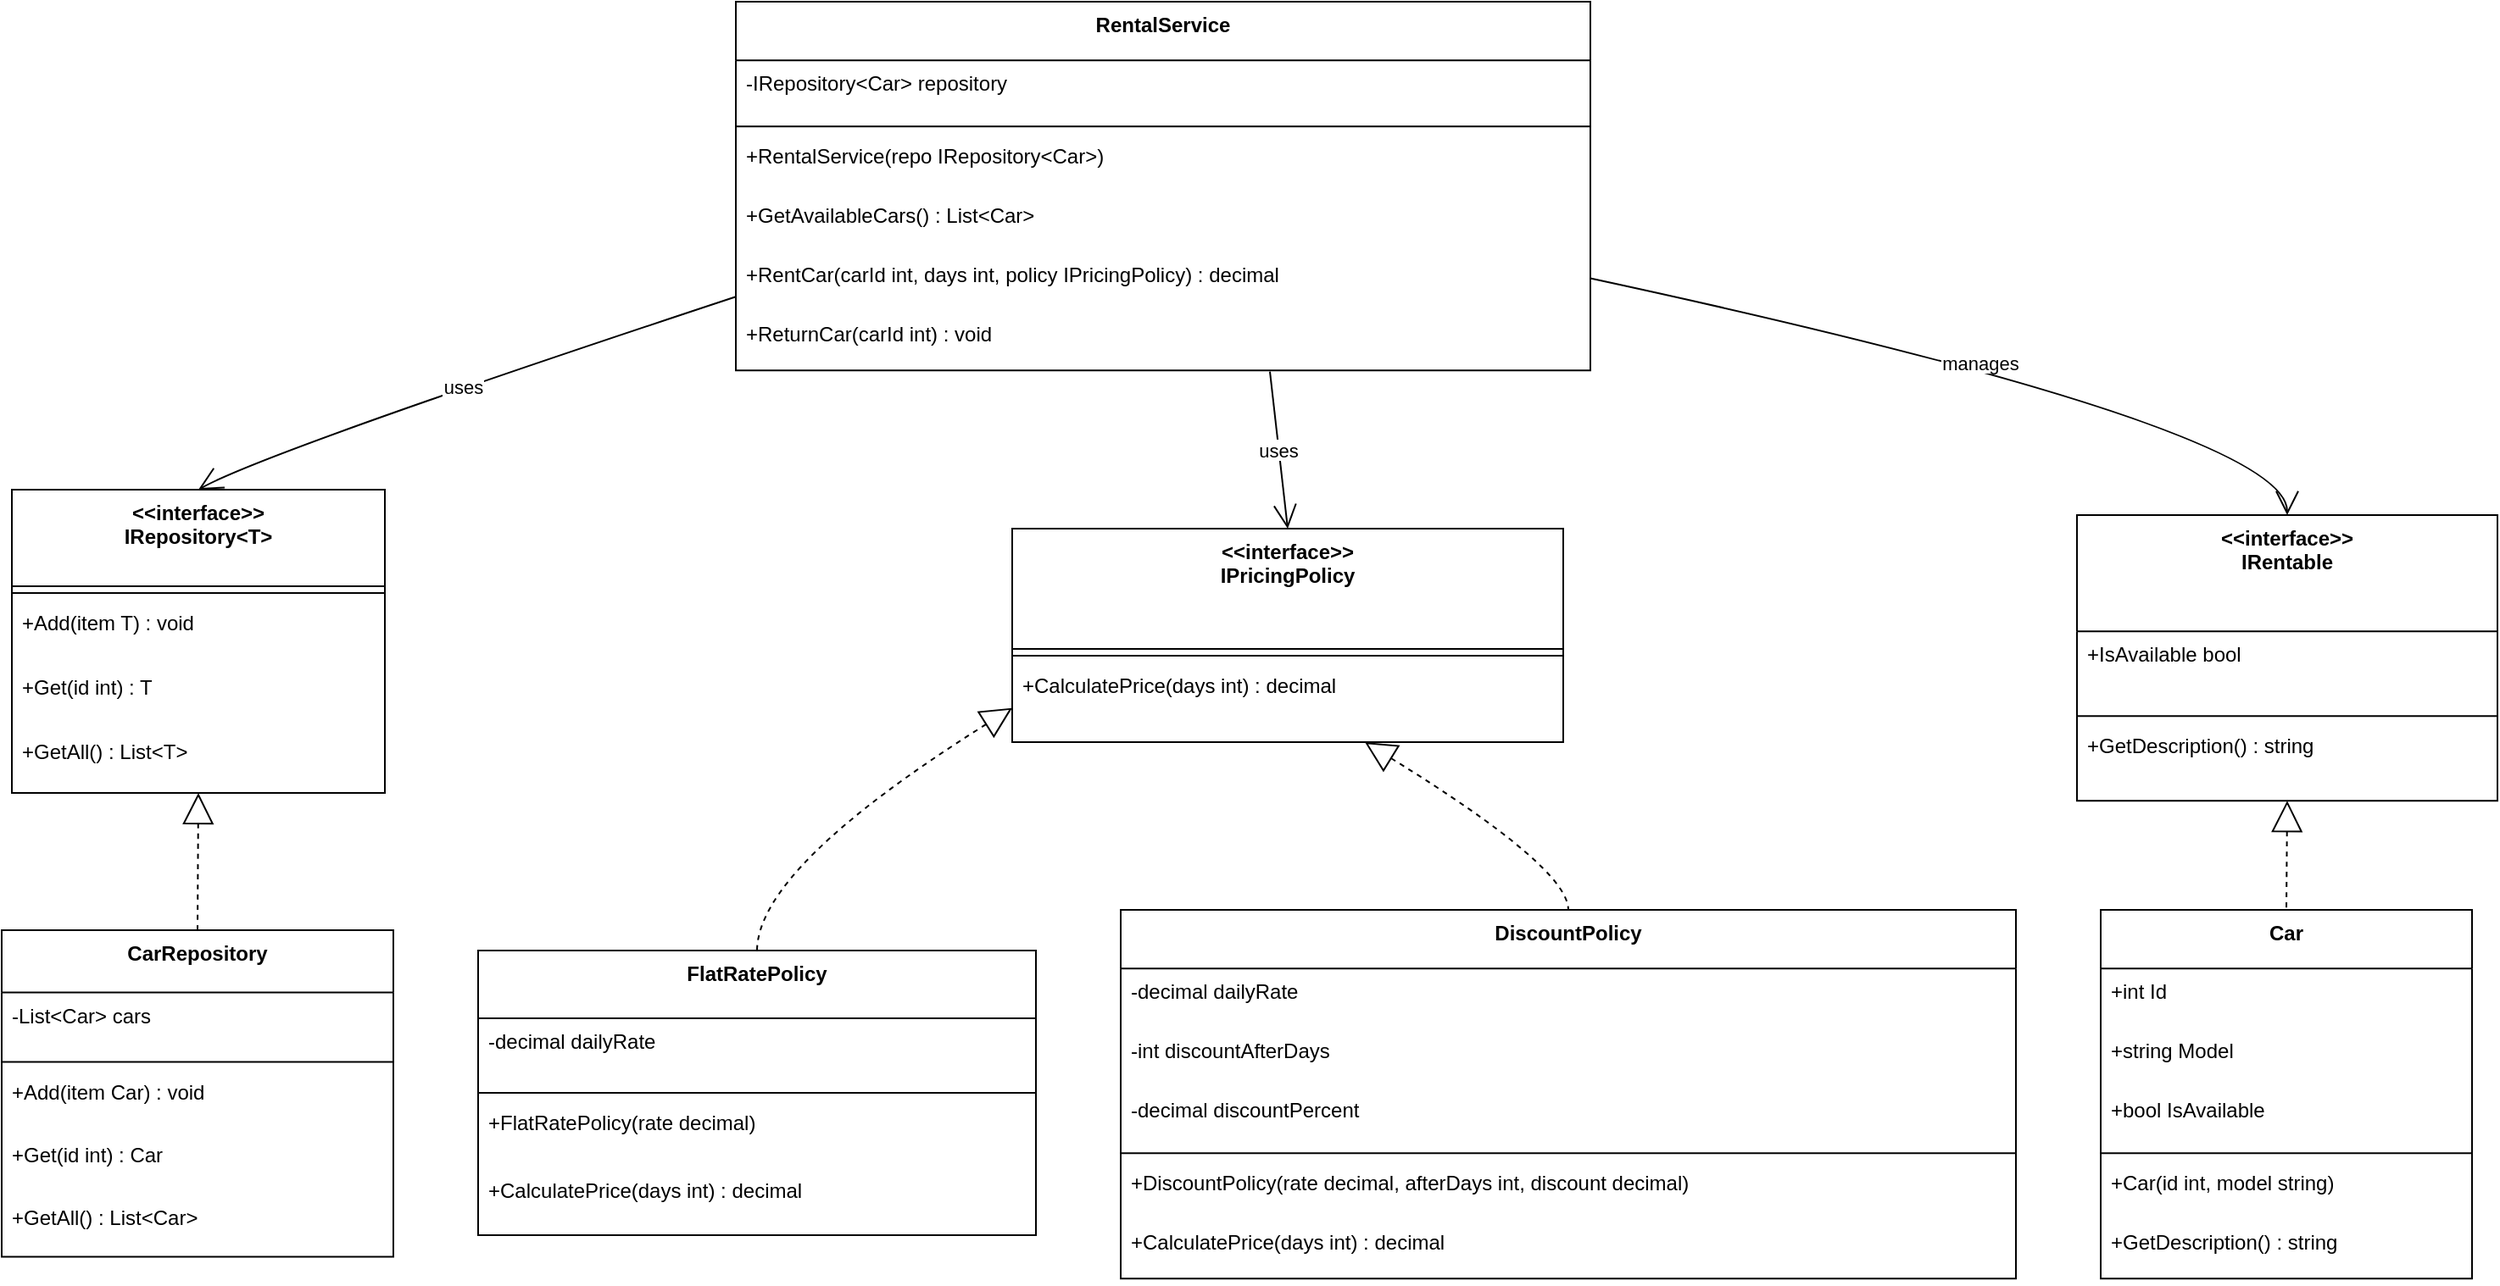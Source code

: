 <mxfile version="26.0.16">
  <diagram name="Page-1" id="tVbK70vjnv26YSRCj7Hf">
    <mxGraphModel dx="1909" dy="1216" grid="0" gridSize="10" guides="1" tooltips="1" connect="1" arrows="1" fold="1" page="1" pageScale="1" pageWidth="827" pageHeight="1169" math="0" shadow="0">
      <root>
        <mxCell id="0" />
        <mxCell id="1" parent="0" />
        <mxCell id="tnpcxYSwADz_t_h-Sgu3-1" value="&lt;&lt;interface&gt;&gt;&#xa;IRentable" style="swimlane;fontStyle=1;align=center;verticalAlign=top;childLayout=stackLayout;horizontal=1;startSize=68.571;horizontalStack=0;resizeParent=1;resizeParentMax=0;resizeLast=0;collapsible=0;marginBottom=0;" vertex="1" parent="1">
          <mxGeometry x="1244" y="323" width="248" height="168.571" as="geometry" />
        </mxCell>
        <mxCell id="tnpcxYSwADz_t_h-Sgu3-2" value="+IsAvailable bool" style="text;strokeColor=none;fillColor=none;align=left;verticalAlign=top;spacingLeft=4;spacingRight=4;overflow=hidden;rotatable=0;points=[[0,0.5],[1,0.5]];portConstraint=eastwest;" vertex="1" parent="tnpcxYSwADz_t_h-Sgu3-1">
          <mxGeometry y="68.571" width="248" height="46" as="geometry" />
        </mxCell>
        <mxCell id="tnpcxYSwADz_t_h-Sgu3-3" style="line;strokeWidth=1;fillColor=none;align=left;verticalAlign=middle;spacingTop=-1;spacingLeft=3;spacingRight=3;rotatable=0;labelPosition=right;points=[];portConstraint=eastwest;strokeColor=inherit;" vertex="1" parent="tnpcxYSwADz_t_h-Sgu3-1">
          <mxGeometry y="114.571" width="248" height="8" as="geometry" />
        </mxCell>
        <mxCell id="tnpcxYSwADz_t_h-Sgu3-4" value="+GetDescription() : string" style="text;strokeColor=none;fillColor=none;align=left;verticalAlign=top;spacingLeft=4;spacingRight=4;overflow=hidden;rotatable=0;points=[[0,0.5],[1,0.5]];portConstraint=eastwest;" vertex="1" parent="tnpcxYSwADz_t_h-Sgu3-1">
          <mxGeometry y="122.571" width="248" height="46" as="geometry" />
        </mxCell>
        <mxCell id="tnpcxYSwADz_t_h-Sgu3-5" value="&lt;&lt;interface&gt;&gt;&#xa;IPricingPolicy" style="swimlane;fontStyle=1;align=center;verticalAlign=top;childLayout=stackLayout;horizontal=1;startSize=71;horizontalStack=0;resizeParent=1;resizeParentMax=0;resizeLast=0;collapsible=0;marginBottom=0;" vertex="1" parent="1">
          <mxGeometry x="616" y="331" width="325" height="126" as="geometry" />
        </mxCell>
        <mxCell id="tnpcxYSwADz_t_h-Sgu3-6" style="line;strokeWidth=1;fillColor=none;align=left;verticalAlign=middle;spacingTop=-1;spacingLeft=3;spacingRight=3;rotatable=0;labelPosition=right;points=[];portConstraint=eastwest;strokeColor=inherit;" vertex="1" parent="tnpcxYSwADz_t_h-Sgu3-5">
          <mxGeometry y="71" width="325" height="8" as="geometry" />
        </mxCell>
        <mxCell id="tnpcxYSwADz_t_h-Sgu3-7" value="+CalculatePrice(days int) : decimal" style="text;strokeColor=none;fillColor=none;align=left;verticalAlign=top;spacingLeft=4;spacingRight=4;overflow=hidden;rotatable=0;points=[[0,0.5],[1,0.5]];portConstraint=eastwest;" vertex="1" parent="tnpcxYSwADz_t_h-Sgu3-5">
          <mxGeometry y="79" width="325" height="47" as="geometry" />
        </mxCell>
        <mxCell id="tnpcxYSwADz_t_h-Sgu3-11" value="&lt;&lt;interface&gt;&gt;&#xa;IRepository&lt;T&gt;" style="swimlane;fontStyle=1;align=center;verticalAlign=top;childLayout=stackLayout;horizontal=1;startSize=57;horizontalStack=0;resizeParent=1;resizeParentMax=0;resizeLast=0;collapsible=0;marginBottom=0;" vertex="1" parent="1">
          <mxGeometry x="26" y="308" width="220" height="179" as="geometry" />
        </mxCell>
        <mxCell id="tnpcxYSwADz_t_h-Sgu3-12" style="line;strokeWidth=1;fillColor=none;align=left;verticalAlign=middle;spacingTop=-1;spacingLeft=3;spacingRight=3;rotatable=0;labelPosition=right;points=[];portConstraint=eastwest;strokeColor=inherit;" vertex="1" parent="tnpcxYSwADz_t_h-Sgu3-11">
          <mxGeometry y="57" width="220" height="8" as="geometry" />
        </mxCell>
        <mxCell id="tnpcxYSwADz_t_h-Sgu3-13" value="+Add(item T) : void" style="text;strokeColor=none;fillColor=none;align=left;verticalAlign=top;spacingLeft=4;spacingRight=4;overflow=hidden;rotatable=0;points=[[0,0.5],[1,0.5]];portConstraint=eastwest;" vertex="1" parent="tnpcxYSwADz_t_h-Sgu3-11">
          <mxGeometry y="65" width="220" height="38" as="geometry" />
        </mxCell>
        <mxCell id="tnpcxYSwADz_t_h-Sgu3-14" value="+Get(id int) : T" style="text;strokeColor=none;fillColor=none;align=left;verticalAlign=top;spacingLeft=4;spacingRight=4;overflow=hidden;rotatable=0;points=[[0,0.5],[1,0.5]];portConstraint=eastwest;" vertex="1" parent="tnpcxYSwADz_t_h-Sgu3-11">
          <mxGeometry y="103" width="220" height="38" as="geometry" />
        </mxCell>
        <mxCell id="tnpcxYSwADz_t_h-Sgu3-15" value="+GetAll() : List&lt;T&gt;" style="text;strokeColor=none;fillColor=none;align=left;verticalAlign=top;spacingLeft=4;spacingRight=4;overflow=hidden;rotatable=0;points=[[0,0.5],[1,0.5]];portConstraint=eastwest;" vertex="1" parent="tnpcxYSwADz_t_h-Sgu3-11">
          <mxGeometry y="141" width="220" height="38" as="geometry" />
        </mxCell>
        <mxCell id="tnpcxYSwADz_t_h-Sgu3-16" value="Car" style="swimlane;fontStyle=1;align=center;verticalAlign=top;childLayout=stackLayout;horizontal=1;startSize=34.667;horizontalStack=0;resizeParent=1;resizeParentMax=0;resizeLast=0;collapsible=0;marginBottom=0;" vertex="1" parent="1">
          <mxGeometry x="1258" y="556" width="219" height="217.667" as="geometry" />
        </mxCell>
        <mxCell id="tnpcxYSwADz_t_h-Sgu3-17" value="+int Id" style="text;strokeColor=none;fillColor=none;align=left;verticalAlign=top;spacingLeft=4;spacingRight=4;overflow=hidden;rotatable=0;points=[[0,0.5],[1,0.5]];portConstraint=eastwest;" vertex="1" parent="tnpcxYSwADz_t_h-Sgu3-16">
          <mxGeometry y="34.667" width="219" height="35" as="geometry" />
        </mxCell>
        <mxCell id="tnpcxYSwADz_t_h-Sgu3-18" value="+string Model" style="text;strokeColor=none;fillColor=none;align=left;verticalAlign=top;spacingLeft=4;spacingRight=4;overflow=hidden;rotatable=0;points=[[0,0.5],[1,0.5]];portConstraint=eastwest;" vertex="1" parent="tnpcxYSwADz_t_h-Sgu3-16">
          <mxGeometry y="69.667" width="219" height="35" as="geometry" />
        </mxCell>
        <mxCell id="tnpcxYSwADz_t_h-Sgu3-19" value="+bool IsAvailable" style="text;strokeColor=none;fillColor=none;align=left;verticalAlign=top;spacingLeft=4;spacingRight=4;overflow=hidden;rotatable=0;points=[[0,0.5],[1,0.5]];portConstraint=eastwest;" vertex="1" parent="tnpcxYSwADz_t_h-Sgu3-16">
          <mxGeometry y="104.667" width="219" height="35" as="geometry" />
        </mxCell>
        <mxCell id="tnpcxYSwADz_t_h-Sgu3-20" style="line;strokeWidth=1;fillColor=none;align=left;verticalAlign=middle;spacingTop=-1;spacingLeft=3;spacingRight=3;rotatable=0;labelPosition=right;points=[];portConstraint=eastwest;strokeColor=inherit;" vertex="1" parent="tnpcxYSwADz_t_h-Sgu3-16">
          <mxGeometry y="139.667" width="219" height="8" as="geometry" />
        </mxCell>
        <mxCell id="tnpcxYSwADz_t_h-Sgu3-21" value="+Car(id int, model string)" style="text;strokeColor=none;fillColor=none;align=left;verticalAlign=top;spacingLeft=4;spacingRight=4;overflow=hidden;rotatable=0;points=[[0,0.5],[1,0.5]];portConstraint=eastwest;" vertex="1" parent="tnpcxYSwADz_t_h-Sgu3-16">
          <mxGeometry y="147.667" width="219" height="35" as="geometry" />
        </mxCell>
        <mxCell id="tnpcxYSwADz_t_h-Sgu3-22" value="+GetDescription() : string" style="text;strokeColor=none;fillColor=none;align=left;verticalAlign=top;spacingLeft=4;spacingRight=4;overflow=hidden;rotatable=0;points=[[0,0.5],[1,0.5]];portConstraint=eastwest;" vertex="1" parent="tnpcxYSwADz_t_h-Sgu3-16">
          <mxGeometry y="182.667" width="219" height="35" as="geometry" />
        </mxCell>
        <mxCell id="tnpcxYSwADz_t_h-Sgu3-23" value="FlatRatePolicy" style="swimlane;fontStyle=1;align=center;verticalAlign=top;childLayout=stackLayout;horizontal=1;startSize=40;horizontalStack=0;resizeParent=1;resizeParentMax=0;resizeLast=0;collapsible=0;marginBottom=0;" vertex="1" parent="1">
          <mxGeometry x="301" y="580" width="329" height="168" as="geometry" />
        </mxCell>
        <mxCell id="tnpcxYSwADz_t_h-Sgu3-24" value="-decimal dailyRate" style="text;strokeColor=none;fillColor=none;align=left;verticalAlign=top;spacingLeft=4;spacingRight=4;overflow=hidden;rotatable=0;points=[[0,0.5],[1,0.5]];portConstraint=eastwest;" vertex="1" parent="tnpcxYSwADz_t_h-Sgu3-23">
          <mxGeometry y="40" width="329" height="40" as="geometry" />
        </mxCell>
        <mxCell id="tnpcxYSwADz_t_h-Sgu3-25" style="line;strokeWidth=1;fillColor=none;align=left;verticalAlign=middle;spacingTop=-1;spacingLeft=3;spacingRight=3;rotatable=0;labelPosition=right;points=[];portConstraint=eastwest;strokeColor=inherit;" vertex="1" parent="tnpcxYSwADz_t_h-Sgu3-23">
          <mxGeometry y="80" width="329" height="8" as="geometry" />
        </mxCell>
        <mxCell id="tnpcxYSwADz_t_h-Sgu3-26" value="+FlatRatePolicy(rate decimal)" style="text;strokeColor=none;fillColor=none;align=left;verticalAlign=top;spacingLeft=4;spacingRight=4;overflow=hidden;rotatable=0;points=[[0,0.5],[1,0.5]];portConstraint=eastwest;" vertex="1" parent="tnpcxYSwADz_t_h-Sgu3-23">
          <mxGeometry y="88" width="329" height="40" as="geometry" />
        </mxCell>
        <mxCell id="tnpcxYSwADz_t_h-Sgu3-27" value="+CalculatePrice(days int) : decimal" style="text;strokeColor=none;fillColor=none;align=left;verticalAlign=top;spacingLeft=4;spacingRight=4;overflow=hidden;rotatable=0;points=[[0,0.5],[1,0.5]];portConstraint=eastwest;" vertex="1" parent="tnpcxYSwADz_t_h-Sgu3-23">
          <mxGeometry y="128" width="329" height="40" as="geometry" />
        </mxCell>
        <mxCell id="tnpcxYSwADz_t_h-Sgu3-28" value="DiscountPolicy" style="swimlane;fontStyle=1;align=center;verticalAlign=top;childLayout=stackLayout;horizontal=1;startSize=34.667;horizontalStack=0;resizeParent=1;resizeParentMax=0;resizeLast=0;collapsible=0;marginBottom=0;" vertex="1" parent="1">
          <mxGeometry x="680" y="556" width="528" height="217.667" as="geometry" />
        </mxCell>
        <mxCell id="tnpcxYSwADz_t_h-Sgu3-29" value="-decimal dailyRate" style="text;strokeColor=none;fillColor=none;align=left;verticalAlign=top;spacingLeft=4;spacingRight=4;overflow=hidden;rotatable=0;points=[[0,0.5],[1,0.5]];portConstraint=eastwest;" vertex="1" parent="tnpcxYSwADz_t_h-Sgu3-28">
          <mxGeometry y="34.667" width="528" height="35" as="geometry" />
        </mxCell>
        <mxCell id="tnpcxYSwADz_t_h-Sgu3-30" value="-int discountAfterDays" style="text;strokeColor=none;fillColor=none;align=left;verticalAlign=top;spacingLeft=4;spacingRight=4;overflow=hidden;rotatable=0;points=[[0,0.5],[1,0.5]];portConstraint=eastwest;" vertex="1" parent="tnpcxYSwADz_t_h-Sgu3-28">
          <mxGeometry y="69.667" width="528" height="35" as="geometry" />
        </mxCell>
        <mxCell id="tnpcxYSwADz_t_h-Sgu3-31" value="-decimal discountPercent" style="text;strokeColor=none;fillColor=none;align=left;verticalAlign=top;spacingLeft=4;spacingRight=4;overflow=hidden;rotatable=0;points=[[0,0.5],[1,0.5]];portConstraint=eastwest;" vertex="1" parent="tnpcxYSwADz_t_h-Sgu3-28">
          <mxGeometry y="104.667" width="528" height="35" as="geometry" />
        </mxCell>
        <mxCell id="tnpcxYSwADz_t_h-Sgu3-32" style="line;strokeWidth=1;fillColor=none;align=left;verticalAlign=middle;spacingTop=-1;spacingLeft=3;spacingRight=3;rotatable=0;labelPosition=right;points=[];portConstraint=eastwest;strokeColor=inherit;" vertex="1" parent="tnpcxYSwADz_t_h-Sgu3-28">
          <mxGeometry y="139.667" width="528" height="8" as="geometry" />
        </mxCell>
        <mxCell id="tnpcxYSwADz_t_h-Sgu3-33" value="+DiscountPolicy(rate decimal, afterDays int, discount decimal)" style="text;strokeColor=none;fillColor=none;align=left;verticalAlign=top;spacingLeft=4;spacingRight=4;overflow=hidden;rotatable=0;points=[[0,0.5],[1,0.5]];portConstraint=eastwest;" vertex="1" parent="tnpcxYSwADz_t_h-Sgu3-28">
          <mxGeometry y="147.667" width="528" height="35" as="geometry" />
        </mxCell>
        <mxCell id="tnpcxYSwADz_t_h-Sgu3-34" value="+CalculatePrice(days int) : decimal" style="text;strokeColor=none;fillColor=none;align=left;verticalAlign=top;spacingLeft=4;spacingRight=4;overflow=hidden;rotatable=0;points=[[0,0.5],[1,0.5]];portConstraint=eastwest;" vertex="1" parent="tnpcxYSwADz_t_h-Sgu3-28">
          <mxGeometry y="182.667" width="528" height="35" as="geometry" />
        </mxCell>
        <mxCell id="tnpcxYSwADz_t_h-Sgu3-35" value="CarRepository" style="swimlane;fontStyle=1;align=center;verticalAlign=top;childLayout=stackLayout;horizontal=1;startSize=36.8;horizontalStack=0;resizeParent=1;resizeParentMax=0;resizeLast=0;collapsible=0;marginBottom=0;" vertex="1" parent="1">
          <mxGeometry x="20" y="568" width="231" height="192.8" as="geometry" />
        </mxCell>
        <mxCell id="tnpcxYSwADz_t_h-Sgu3-36" value="-List&lt;Car&gt; cars" style="text;strokeColor=none;fillColor=none;align=left;verticalAlign=top;spacingLeft=4;spacingRight=4;overflow=hidden;rotatable=0;points=[[0,0.5],[1,0.5]];portConstraint=eastwest;" vertex="1" parent="tnpcxYSwADz_t_h-Sgu3-35">
          <mxGeometry y="36.8" width="231" height="37" as="geometry" />
        </mxCell>
        <mxCell id="tnpcxYSwADz_t_h-Sgu3-37" style="line;strokeWidth=1;fillColor=none;align=left;verticalAlign=middle;spacingTop=-1;spacingLeft=3;spacingRight=3;rotatable=0;labelPosition=right;points=[];portConstraint=eastwest;strokeColor=inherit;" vertex="1" parent="tnpcxYSwADz_t_h-Sgu3-35">
          <mxGeometry y="73.8" width="231" height="8" as="geometry" />
        </mxCell>
        <mxCell id="tnpcxYSwADz_t_h-Sgu3-38" value="+Add(item Car) : void" style="text;strokeColor=none;fillColor=none;align=left;verticalAlign=top;spacingLeft=4;spacingRight=4;overflow=hidden;rotatable=0;points=[[0,0.5],[1,0.5]];portConstraint=eastwest;" vertex="1" parent="tnpcxYSwADz_t_h-Sgu3-35">
          <mxGeometry y="81.8" width="231" height="37" as="geometry" />
        </mxCell>
        <mxCell id="tnpcxYSwADz_t_h-Sgu3-39" value="+Get(id int) : Car" style="text;strokeColor=none;fillColor=none;align=left;verticalAlign=top;spacingLeft=4;spacingRight=4;overflow=hidden;rotatable=0;points=[[0,0.5],[1,0.5]];portConstraint=eastwest;" vertex="1" parent="tnpcxYSwADz_t_h-Sgu3-35">
          <mxGeometry y="118.8" width="231" height="37" as="geometry" />
        </mxCell>
        <mxCell id="tnpcxYSwADz_t_h-Sgu3-40" value="+GetAll() : List&lt;Car&gt;" style="text;strokeColor=none;fillColor=none;align=left;verticalAlign=top;spacingLeft=4;spacingRight=4;overflow=hidden;rotatable=0;points=[[0,0.5],[1,0.5]];portConstraint=eastwest;" vertex="1" parent="tnpcxYSwADz_t_h-Sgu3-35">
          <mxGeometry y="155.8" width="231" height="37" as="geometry" />
        </mxCell>
        <mxCell id="tnpcxYSwADz_t_h-Sgu3-41" value="RentalService" style="swimlane;fontStyle=1;align=center;verticalAlign=top;childLayout=stackLayout;horizontal=1;startSize=34.667;horizontalStack=0;resizeParent=1;resizeParentMax=0;resizeLast=0;collapsible=0;marginBottom=0;" vertex="1" parent="1">
          <mxGeometry x="453" y="20" width="504" height="217.667" as="geometry" />
        </mxCell>
        <mxCell id="tnpcxYSwADz_t_h-Sgu3-42" value="-IRepository&lt;Car&gt; repository" style="text;strokeColor=none;fillColor=none;align=left;verticalAlign=top;spacingLeft=4;spacingRight=4;overflow=hidden;rotatable=0;points=[[0,0.5],[1,0.5]];portConstraint=eastwest;" vertex="1" parent="tnpcxYSwADz_t_h-Sgu3-41">
          <mxGeometry y="34.667" width="504" height="35" as="geometry" />
        </mxCell>
        <mxCell id="tnpcxYSwADz_t_h-Sgu3-43" style="line;strokeWidth=1;fillColor=none;align=left;verticalAlign=middle;spacingTop=-1;spacingLeft=3;spacingRight=3;rotatable=0;labelPosition=right;points=[];portConstraint=eastwest;strokeColor=inherit;" vertex="1" parent="tnpcxYSwADz_t_h-Sgu3-41">
          <mxGeometry y="69.667" width="504" height="8" as="geometry" />
        </mxCell>
        <mxCell id="tnpcxYSwADz_t_h-Sgu3-44" value="+RentalService(repo IRepository&lt;Car&gt;)" style="text;strokeColor=none;fillColor=none;align=left;verticalAlign=top;spacingLeft=4;spacingRight=4;overflow=hidden;rotatable=0;points=[[0,0.5],[1,0.5]];portConstraint=eastwest;" vertex="1" parent="tnpcxYSwADz_t_h-Sgu3-41">
          <mxGeometry y="77.667" width="504" height="35" as="geometry" />
        </mxCell>
        <mxCell id="tnpcxYSwADz_t_h-Sgu3-45" value="+GetAvailableCars() : List&lt;Car&gt;" style="text;strokeColor=none;fillColor=none;align=left;verticalAlign=top;spacingLeft=4;spacingRight=4;overflow=hidden;rotatable=0;points=[[0,0.5],[1,0.5]];portConstraint=eastwest;" vertex="1" parent="tnpcxYSwADz_t_h-Sgu3-41">
          <mxGeometry y="112.667" width="504" height="35" as="geometry" />
        </mxCell>
        <mxCell id="tnpcxYSwADz_t_h-Sgu3-46" value="+RentCar(carId int, days int, policy IPricingPolicy) : decimal" style="text;strokeColor=none;fillColor=none;align=left;verticalAlign=top;spacingLeft=4;spacingRight=4;overflow=hidden;rotatable=0;points=[[0,0.5],[1,0.5]];portConstraint=eastwest;" vertex="1" parent="tnpcxYSwADz_t_h-Sgu3-41">
          <mxGeometry y="147.667" width="504" height="35" as="geometry" />
        </mxCell>
        <mxCell id="tnpcxYSwADz_t_h-Sgu3-47" value="+ReturnCar(carId int) : void" style="text;strokeColor=none;fillColor=none;align=left;verticalAlign=top;spacingLeft=4;spacingRight=4;overflow=hidden;rotatable=0;points=[[0,0.5],[1,0.5]];portConstraint=eastwest;" vertex="1" parent="tnpcxYSwADz_t_h-Sgu3-41">
          <mxGeometry y="182.667" width="504" height="35" as="geometry" />
        </mxCell>
        <mxCell id="tnpcxYSwADz_t_h-Sgu3-48" value="" style="curved=1;dashed=1;startArrow=block;startSize=16;startFill=0;endArrow=none;exitX=0.5;exitY=1;entryX=0.5;entryY=0;rounded=0;" edge="1" parent="1" source="tnpcxYSwADz_t_h-Sgu3-1" target="tnpcxYSwADz_t_h-Sgu3-16">
          <mxGeometry relative="1" as="geometry">
            <Array as="points" />
          </mxGeometry>
        </mxCell>
        <mxCell id="tnpcxYSwADz_t_h-Sgu3-49" value="" style="curved=1;dashed=1;startArrow=block;startSize=16;startFill=0;endArrow=none;exitX=0;exitY=0.84;entryX=0.5;entryY=0;rounded=0;" edge="1" parent="1" source="tnpcxYSwADz_t_h-Sgu3-5" target="tnpcxYSwADz_t_h-Sgu3-23">
          <mxGeometry relative="1" as="geometry">
            <Array as="points">
              <mxPoint x="466" y="531" />
            </Array>
          </mxGeometry>
        </mxCell>
        <mxCell id="tnpcxYSwADz_t_h-Sgu3-50" value="" style="curved=1;dashed=1;startArrow=block;startSize=16;startFill=0;endArrow=none;exitX=0.64;exitY=1;entryX=0.5;entryY=0;rounded=0;" edge="1" parent="1" source="tnpcxYSwADz_t_h-Sgu3-5" target="tnpcxYSwADz_t_h-Sgu3-28">
          <mxGeometry relative="1" as="geometry">
            <Array as="points">
              <mxPoint x="944" y="531" />
            </Array>
          </mxGeometry>
        </mxCell>
        <mxCell id="tnpcxYSwADz_t_h-Sgu3-51" value="" style="curved=1;dashed=1;startArrow=block;startSize=16;startFill=0;endArrow=none;exitX=0.5;exitY=1;entryX=0.5;entryY=0;rounded=0;" edge="1" parent="1" source="tnpcxYSwADz_t_h-Sgu3-11" target="tnpcxYSwADz_t_h-Sgu3-35">
          <mxGeometry relative="1" as="geometry">
            <Array as="points" />
          </mxGeometry>
        </mxCell>
        <mxCell id="tnpcxYSwADz_t_h-Sgu3-52" value="uses" style="curved=1;startArrow=none;endArrow=open;endSize=12;exitX=0;exitY=0.8;entryX=0.5;entryY=0;rounded=0;" edge="1" parent="1" source="tnpcxYSwADz_t_h-Sgu3-41" target="tnpcxYSwADz_t_h-Sgu3-11">
          <mxGeometry relative="1" as="geometry">
            <Array as="points">
              <mxPoint x="175" y="286" />
            </Array>
          </mxGeometry>
        </mxCell>
        <mxCell id="tnpcxYSwADz_t_h-Sgu3-53" value="uses" style="curved=1;startArrow=none;endArrow=open;endSize=12;exitX=0.625;exitY=1.017;entryX=0.5;entryY=0;rounded=0;exitDx=0;exitDy=0;exitPerimeter=0;" edge="1" parent="1" source="tnpcxYSwADz_t_h-Sgu3-47" target="tnpcxYSwADz_t_h-Sgu3-5">
          <mxGeometry relative="1" as="geometry">
            <Array as="points" />
          </mxGeometry>
        </mxCell>
        <mxCell id="tnpcxYSwADz_t_h-Sgu3-54" value="manages" style="curved=1;startArrow=none;endArrow=open;endSize=12;exitX=1;exitY=0.75;entryX=0.5;entryY=0;rounded=0;" edge="1" parent="1" source="tnpcxYSwADz_t_h-Sgu3-41" target="tnpcxYSwADz_t_h-Sgu3-1">
          <mxGeometry relative="1" as="geometry">
            <Array as="points">
              <mxPoint x="1368" y="272" />
            </Array>
          </mxGeometry>
        </mxCell>
      </root>
    </mxGraphModel>
  </diagram>
</mxfile>
